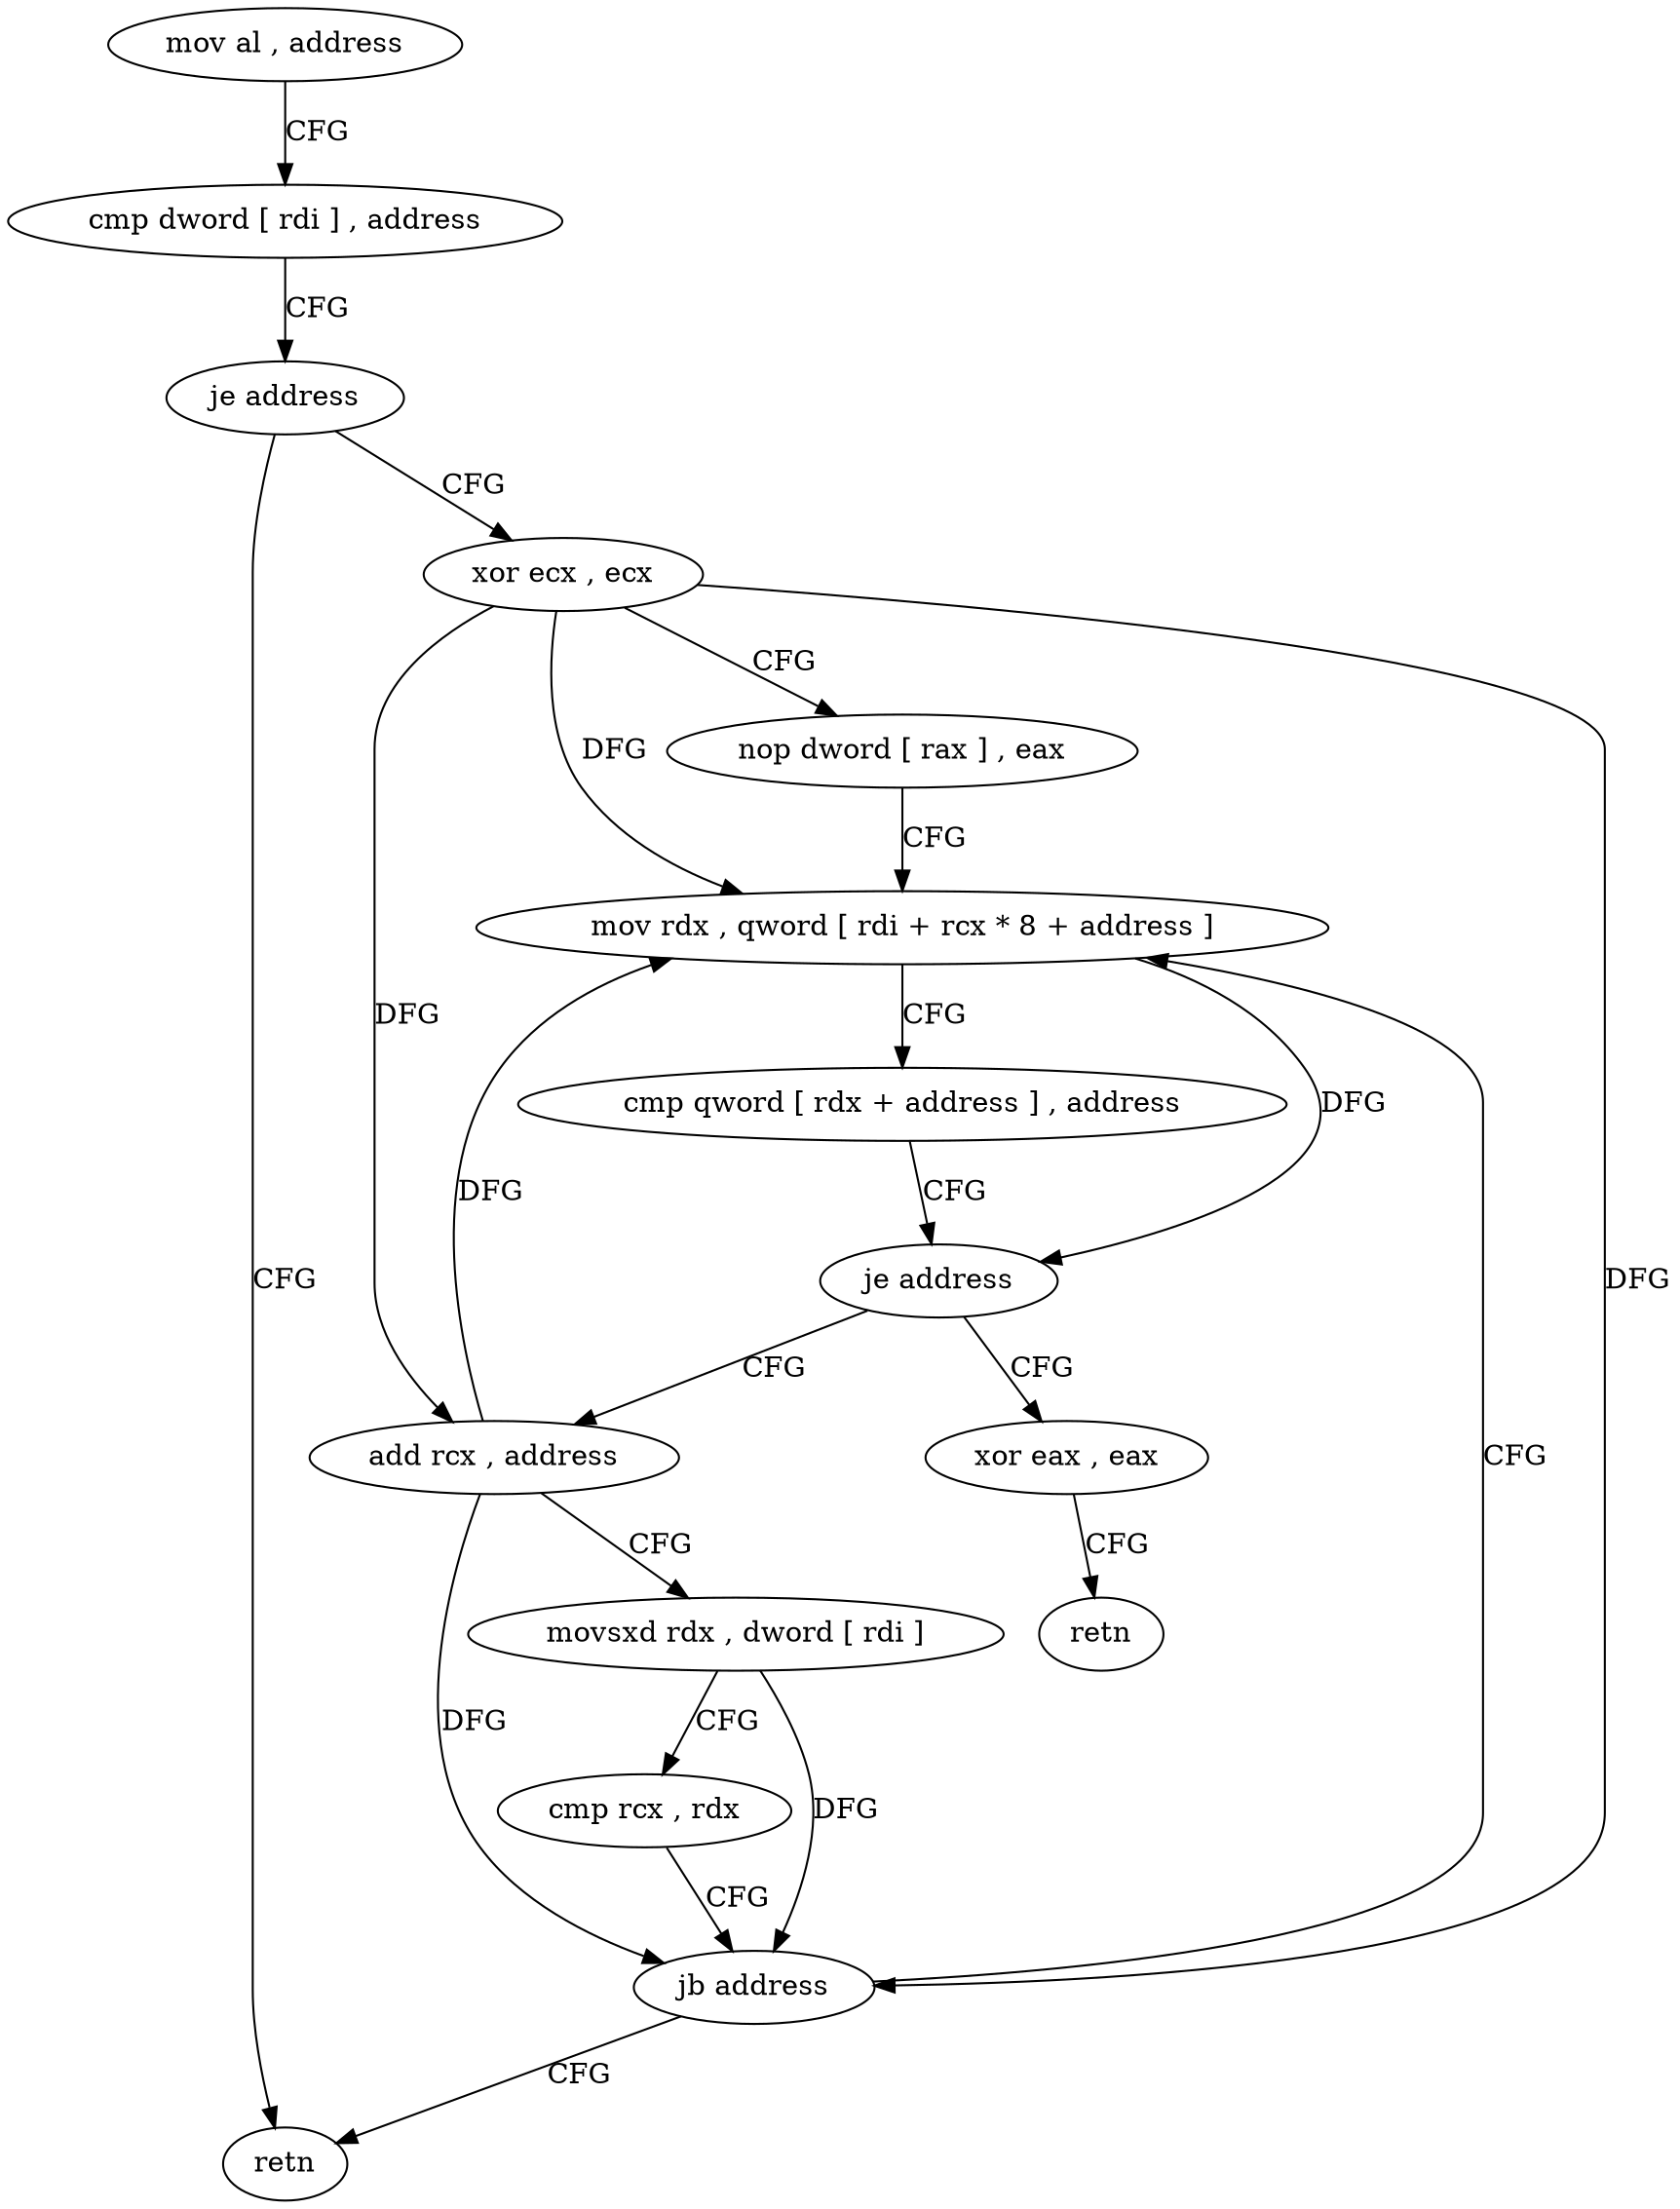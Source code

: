 digraph "func" {
"138832" [label = "mov al , address" ]
"138834" [label = "cmp dword [ rdi ] , address" ]
"138837" [label = "je address" ]
"138872" [label = "retn" ]
"138839" [label = "xor ecx , ecx" ]
"138841" [label = "nop dword [ rax ] , eax" ]
"138848" [label = "mov rdx , qword [ rdi + rcx * 8 + address ]" ]
"138873" [label = "xor eax , eax" ]
"138875" [label = "retn" ]
"138860" [label = "add rcx , address" ]
"138864" [label = "movsxd rdx , dword [ rdi ]" ]
"138867" [label = "cmp rcx , rdx" ]
"138870" [label = "jb address" ]
"138853" [label = "cmp qword [ rdx + address ] , address" ]
"138858" [label = "je address" ]
"138832" -> "138834" [ label = "CFG" ]
"138834" -> "138837" [ label = "CFG" ]
"138837" -> "138872" [ label = "CFG" ]
"138837" -> "138839" [ label = "CFG" ]
"138839" -> "138841" [ label = "CFG" ]
"138839" -> "138848" [ label = "DFG" ]
"138839" -> "138860" [ label = "DFG" ]
"138839" -> "138870" [ label = "DFG" ]
"138841" -> "138848" [ label = "CFG" ]
"138848" -> "138853" [ label = "CFG" ]
"138848" -> "138858" [ label = "DFG" ]
"138873" -> "138875" [ label = "CFG" ]
"138860" -> "138864" [ label = "CFG" ]
"138860" -> "138848" [ label = "DFG" ]
"138860" -> "138870" [ label = "DFG" ]
"138864" -> "138867" [ label = "CFG" ]
"138864" -> "138870" [ label = "DFG" ]
"138867" -> "138870" [ label = "CFG" ]
"138870" -> "138848" [ label = "CFG" ]
"138870" -> "138872" [ label = "CFG" ]
"138853" -> "138858" [ label = "CFG" ]
"138858" -> "138873" [ label = "CFG" ]
"138858" -> "138860" [ label = "CFG" ]
}
